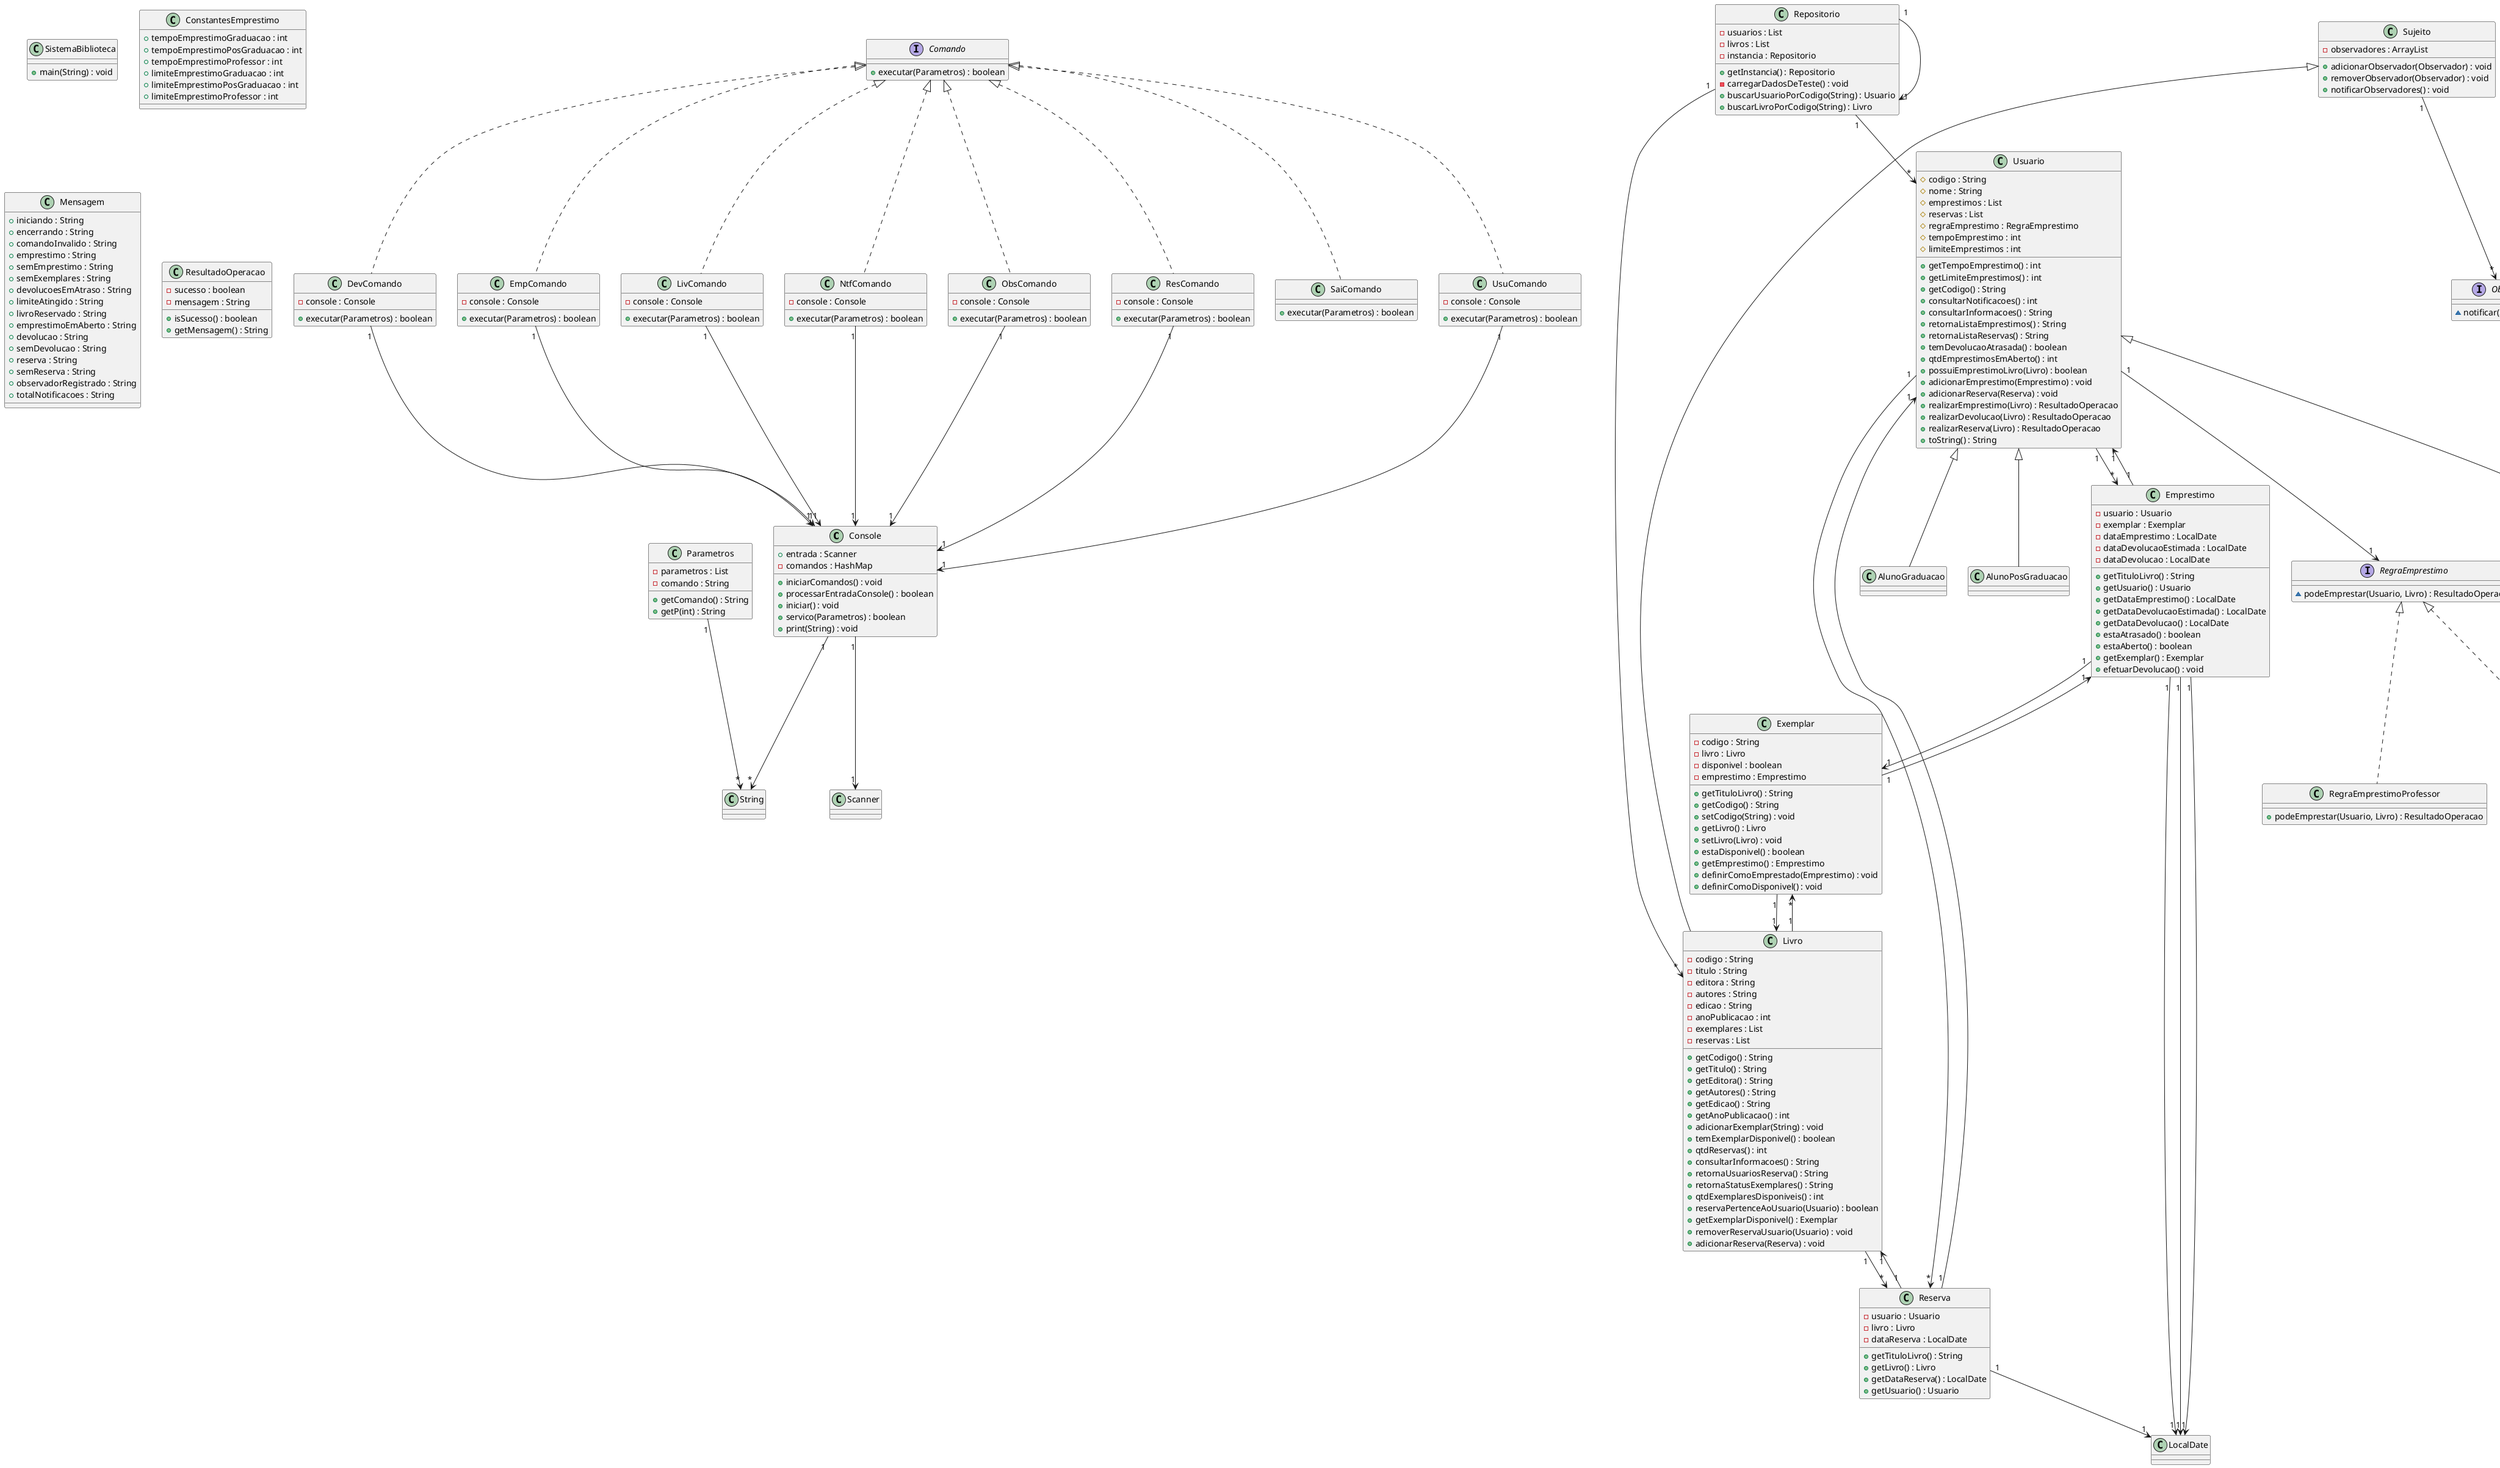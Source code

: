 @startuml

class Console {
    + entrada : Scanner
    - comandos : HashMap
    + iniciarComandos() : void
    + processarEntradaConsole() : boolean
    + iniciar() : void
    + servico(Parametros) : boolean
    + print(String) : void
}

class SistemaBiblioteca {
    + main(String) : void
}

interface Comando {
    + executar(Parametros) : boolean
}

class DevComando {
    - console : Console
    + executar(Parametros) : boolean
}

class EmpComando {
    - console : Console
    + executar(Parametros) : boolean
}

class LivComando {
    - console : Console
    + executar(Parametros) : boolean
}

class NtfComando {
    - console : Console
    + executar(Parametros) : boolean
}

class ObsComando {
    - console : Console
    + executar(Parametros) : boolean
}

class Parametros {
    - parametros : List
    - comando : String
    + getComando() : String
    + getP(int) : String
}

class ResComando {
    - console : Console
    + executar(Parametros) : boolean
}

class SaiComando {
    + executar(Parametros) : boolean
}

class UsuComando {
    - console : Console
    + executar(Parametros) : boolean
}

class ConstantesEmprestimo {
    + tempoEmprestimoGraduacao : int
    + tempoEmprestimoPosGraduacao : int
    + tempoEmprestimoProfessor : int
    + limiteEmprestimoGraduacao : int
    + limiteEmprestimoPosGraduacao : int
    + limiteEmprestimoProfessor : int
}

class Mensagem {
    + iniciando : String
    + encerrando : String
    + comandoInvalido : String
    + emprestimo : String
    + semEmprestimo : String
    + semExemplares : String
    + devolucoesEmAtraso : String
    + limiteAtingido : String
    + livroReservado : String
    + emprestimoEmAberto : String
    + devolucao : String
    + semDevolucao : String
    + reserva : String
    + semReserva : String
    + observadorRegistrado : String
    + totalNotificacoes : String
}

class AlunoGraduacao {
}

class AlunoPosGraduacao {
}

class Emprestimo {
    - usuario : Usuario
    - exemplar : Exemplar
    - dataEmprestimo : LocalDate
    - dataDevolucaoEstimada : LocalDate
    - dataDevolucao : LocalDate
    + getTituloLivro() : String
    + getUsuario() : Usuario
    + getDataEmprestimo() : LocalDate
    + getDataDevolucaoEstimada() : LocalDate
    + getDataDevolucao() : LocalDate
    + estaAtrasado() : boolean
    + estaAberto() : boolean
    + getExemplar() : Exemplar
    + efetuarDevolucao() : void
}

class Exemplar {
    - codigo : String
    - livro : Livro
    - disponivel : boolean
    - emprestimo : Emprestimo
    + getTituloLivro() : String
    + getCodigo() : String
    + setCodigo(String) : void
    + getLivro() : Livro
    + setLivro(Livro) : void
    + estaDisponivel() : boolean
    + getEmprestimo() : Emprestimo
    + definirComoEmprestado(Emprestimo) : void
    + definirComoDisponivel() : void
}

class Livro {
    - codigo : String
    - titulo : String
    - editora : String
    - autores : String
    - edicao : String
    - anoPublicacao : int
    - exemplares : List
    - reservas : List
    + getCodigo() : String
    + getTitulo() : String
    + getEditora() : String
    + getAutores() : String
    + getEdicao() : String
    + getAnoPublicacao() : int
    + adicionarExemplar(String) : void
    + temExemplarDisponivel() : boolean
    + qtdReservas() : int
    + consultarInformacoes() : String
    + retornaUsuariosReserva() : String
    + retornaStatusExemplares() : String
    + qtdExemplaresDisponiveis() : int
    + reservaPertenceAoUsuario(Usuario) : boolean
    + getExemplarDisponivel() : Exemplar
    + removerReservaUsuario(Usuario) : void
    + adicionarReserva(Reserva) : void
}

class Professor {
    - numeroNotificacoes : int
    + notificar(Sujeito) : void
    + consultarNotificacoes() : int
    + observarLivro(Livro) : void
}

class Reserva {
    - usuario : Usuario
    - livro : Livro
    - dataReserva : LocalDate
    + getTituloLivro() : String
    + getLivro() : Livro
    + getDataReserva() : LocalDate
    + getUsuario() : Usuario
}

class Usuario {
    # codigo : String
    # nome : String
    # emprestimos : List
    # reservas : List
    # regraEmprestimo : RegraEmprestimo
    # tempoEmprestimo : int
    # limiteEmprestimos : int
    + getTempoEmprestimo() : int
    + getLimiteEmprestimos() : int
    + getCodigo() : String
    + consultarNotificacoes() : int
    + consultarInformacoes() : String
    + retornaListaEmprestimos() : String
    + retornaListaReservas() : String
    + temDevolucaoAtrasada() : boolean
    + qtdEmprestimosEmAberto() : int
    + possuiEmprestimoLivro(Livro) : boolean
    + adicionarEmprestimo(Emprestimo) : void
    + adicionarReserva(Reserva) : void
    + realizarEmprestimo(Livro) : ResultadoOperacao
    + realizarDevolucao(Livro) : ResultadoOperacao
    + realizarReserva(Livro) : ResultadoOperacao
    + toString() : String
}

class Repositorio {
    - usuarios : List
    - livros : List
    - instancia : Repositorio
    + getInstancia() : Repositorio
    - carregarDadosDeTeste() : void
    + buscarUsuarioPorCodigo(String) : Usuario
    + buscarLivroPorCodigo(String) : Livro
}

interface Observador {
    ~ notificar(Sujeito) : void
}

interface RegraEmprestimo {
    ~ podeEmprestar(Usuario, Livro) : ResultadoOperacao
}

class RegraEmprestimoAluno {
    + podeEmprestar(Usuario, Livro) : ResultadoOperacao
}

class RegraEmprestimoProfessor {
    + podeEmprestar(Usuario, Livro) : ResultadoOperacao
}

class ResultadoOperacao {
    - sucesso : boolean
    - mensagem : String
    + isSucesso() : boolean
    + getMensagem() : String
}

class Sujeito {
    - observadores : ArrayList
    + adicionarObservador(Observador) : void
    + removerObservador(Observador) : void
    + notificarObservadores() : void
}

Console "1" --> "1" Scanner
Console "1" --> "*" String
Comando <|.. DevComando
DevComando "1" --> "1" Console
Comando <|.. EmpComando
EmpComando "1" --> "1" Console
Comando <|.. LivComando
LivComando "1" --> "1" Console
Comando <|.. NtfComando
NtfComando "1" --> "1" Console
Comando <|.. ObsComando
ObsComando "1" --> "1" Console
Parametros "1" --> "*" String
Comando <|.. ResComando
ResComando "1" --> "1" Console
Comando <|.. SaiComando
Comando <|.. UsuComando
UsuComando "1" --> "1" Console
Usuario <|-- AlunoGraduacao
Usuario <|-- AlunoPosGraduacao
Emprestimo "1" --> "1" Usuario
Emprestimo "1" --> "1" Exemplar
Emprestimo "1" --> "1" LocalDate
Emprestimo "1" --> "1" LocalDate
Emprestimo "1" --> "1" LocalDate
Exemplar "1" --> "1" Livro
Exemplar "1" --> "1" Emprestimo
Sujeito <|-- Livro
Livro "1" --> "*" Exemplar
Livro "1" --> "*" Reserva
Usuario <|-- Professor
Observador <|.. Professor
Reserva "1" --> "1" Usuario
Reserva "1" --> "1" Livro
Reserva "1" --> "1" LocalDate
Usuario "1" --> "*" Emprestimo
Usuario "1" --> "*" Reserva
Usuario "1" --> "1" RegraEmprestimo
Repositorio "1" --> "*" Usuario
Repositorio "1" --> "*" Livro
Repositorio "1" --> "1" Repositorio
RegraEmprestimo <|.. RegraEmprestimoAluno
RegraEmprestimo <|.. RegraEmprestimoProfessor
Sujeito "1" --> "*" Observador

@enduml
